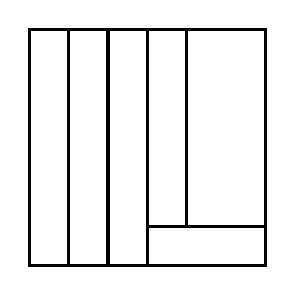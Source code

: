 \begin{tikzpicture}[very thick, scale=.5]
    \draw (0,0) rectangle (1,6);
    \draw (1,0) rectangle (2,6);
    \draw (2,0) rectangle (3,6);
    \draw (3,1) rectangle (4,6);
    \draw (4,1) rectangle (6,6);
    \draw (3,0) rectangle (6,1);
\end{tikzpicture}
